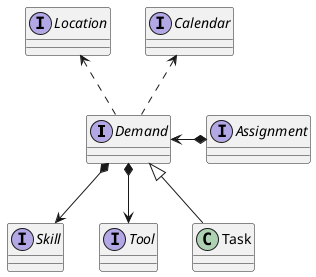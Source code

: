 
@startuml
'https://plantuml.com/sequence-diagram

interface Demand
interface Assignment
interface Skill
interface Tool
interface Location
interface Calendar

class Task

Demand <|--Task

Demand .up.> Calendar
Demand .up.> Location

Assignment *-left-> Demand

Demand *--> Skill
Demand *--> Tool

@enduml